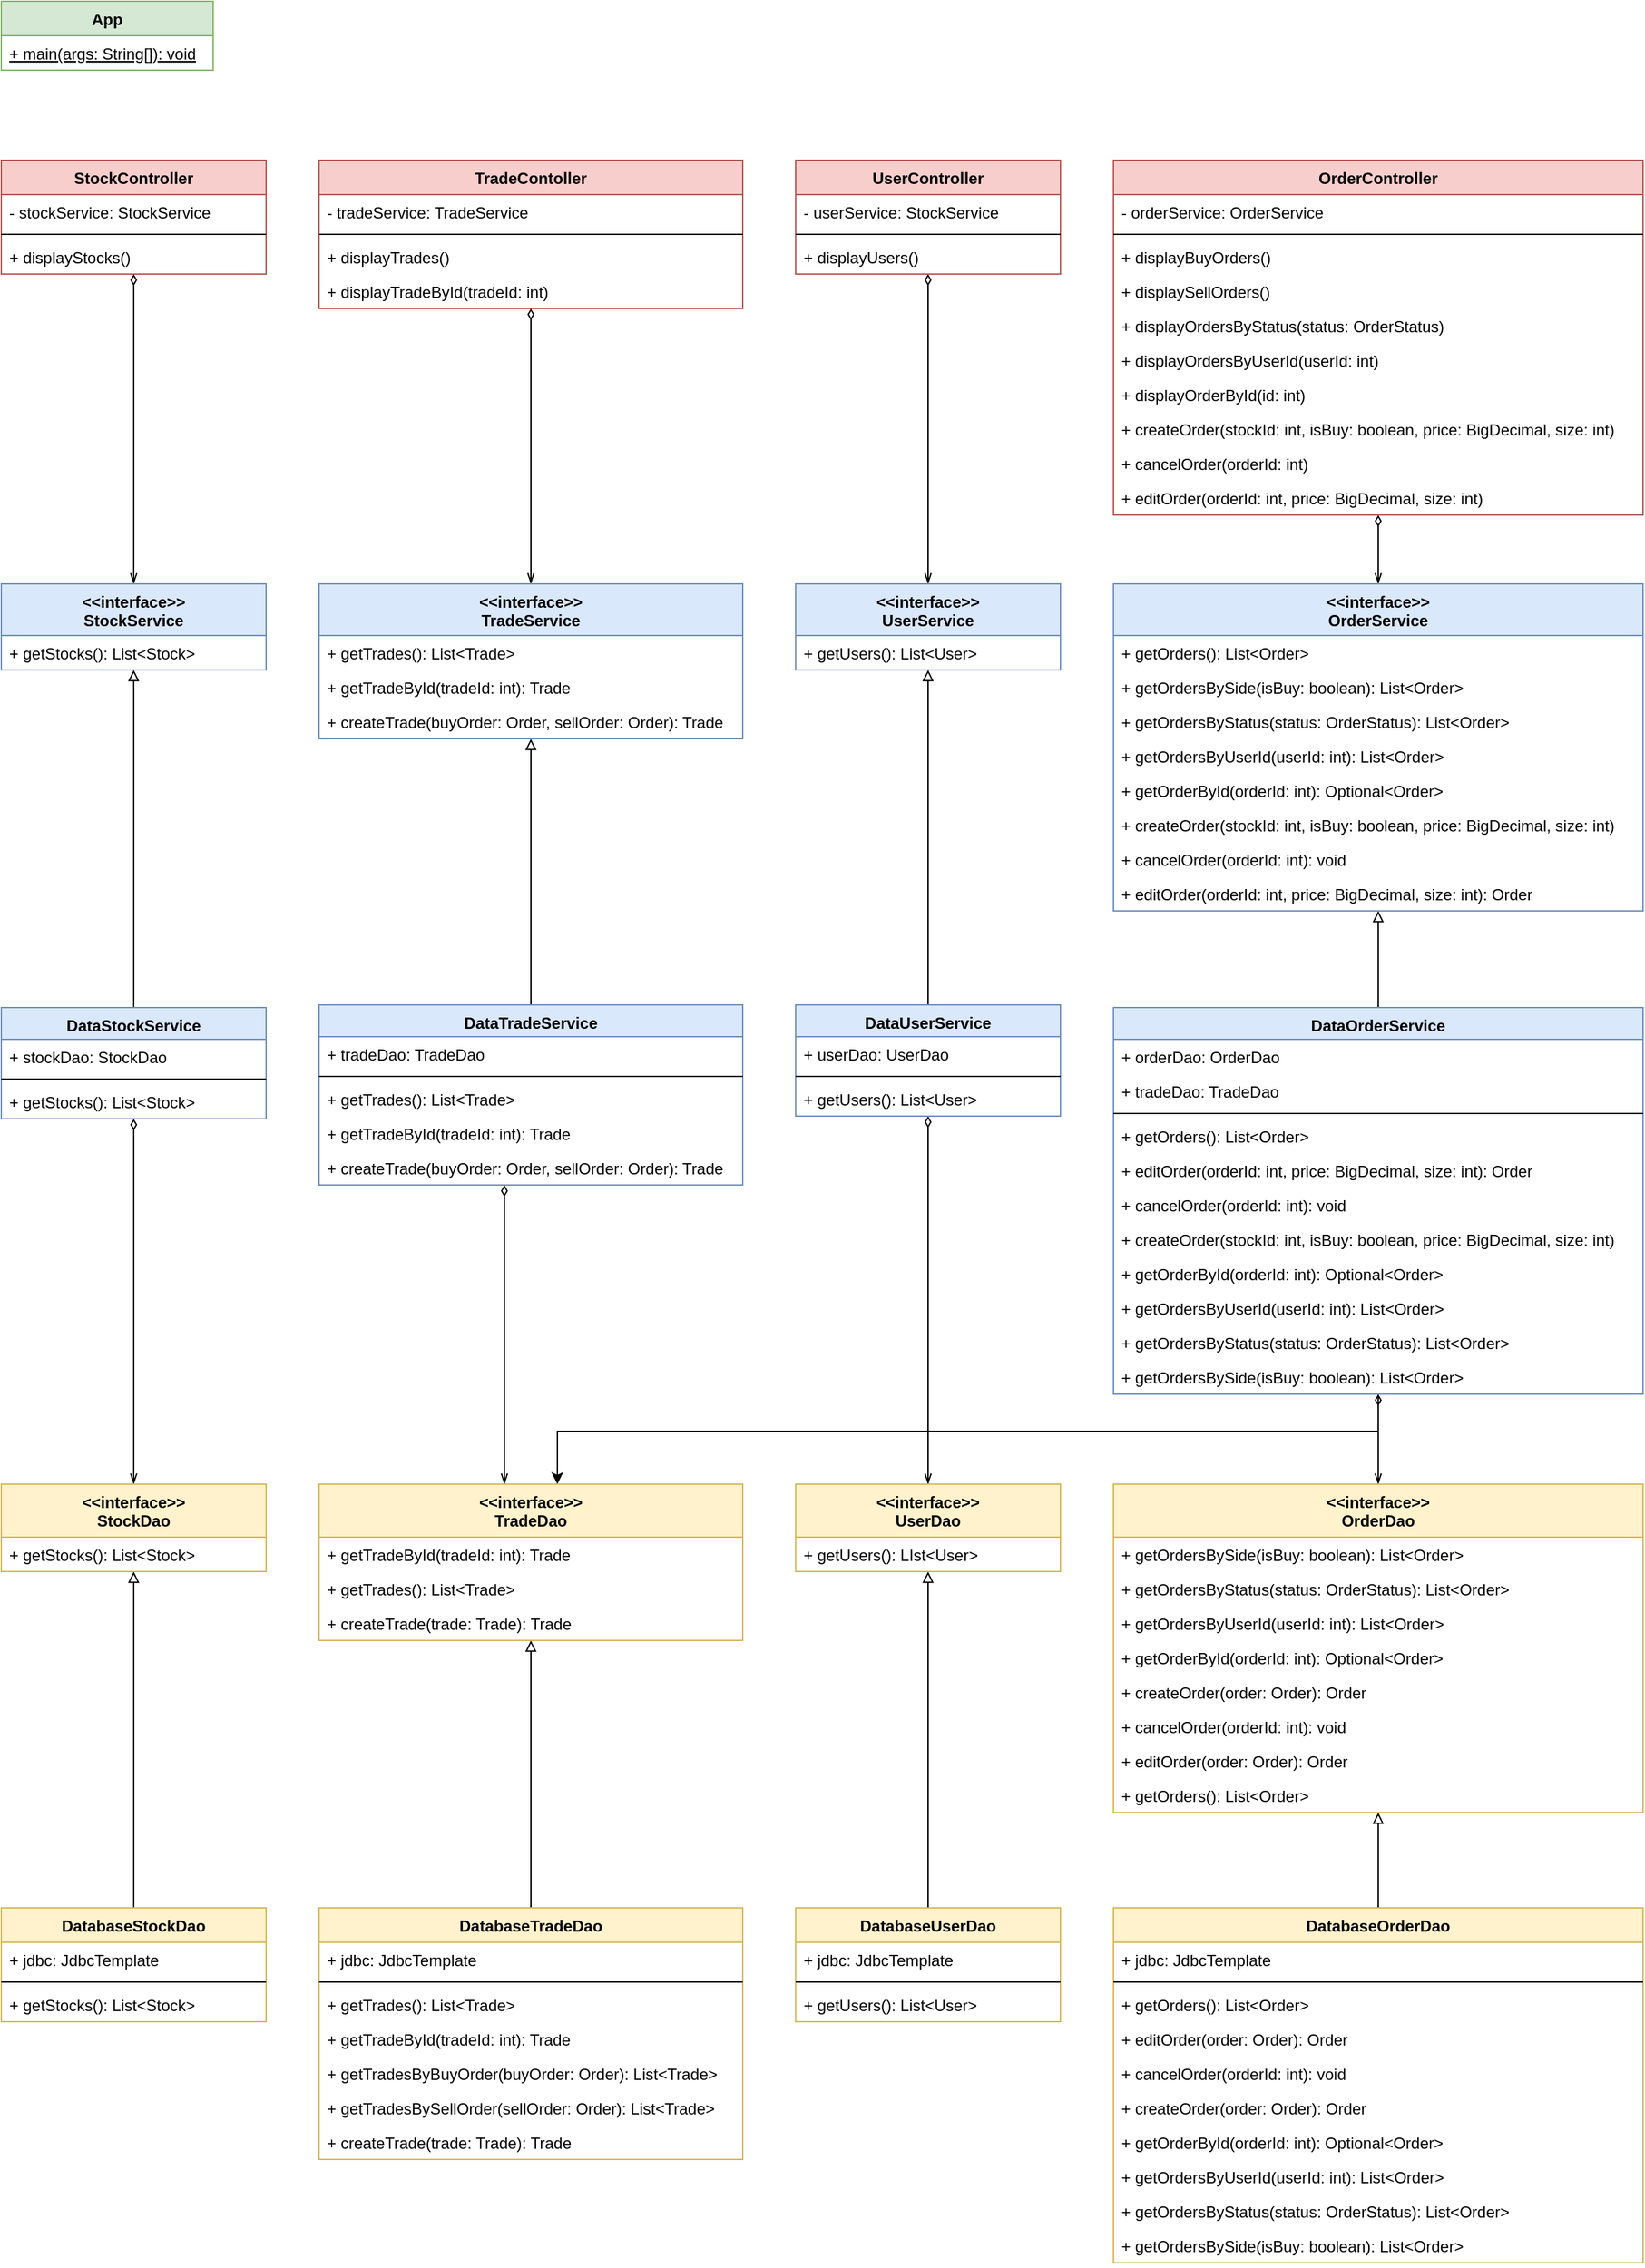 <mxfile version="13.0.3" type="device"><diagram id="C5RBs43oDa-KdzZeNtuy" name="Page-1"><mxGraphModel dx="763" dy="535" grid="1" gridSize="10" guides="1" tooltips="1" connect="1" arrows="1" fold="1" page="1" pageScale="1" pageWidth="827" pageHeight="1169" math="0" shadow="0"><root><mxCell id="WIyWlLk6GJQsqaUBKTNV-0"/><mxCell id="WIyWlLk6GJQsqaUBKTNV-1" parent="WIyWlLk6GJQsqaUBKTNV-0"/><mxCell id="eX-8cTHTP0qnk6bJ1RTI-0" value="App" style="swimlane;fontStyle=1;align=center;verticalAlign=top;childLayout=stackLayout;horizontal=1;startSize=26;horizontalStack=0;resizeParent=1;resizeParentMax=0;resizeLast=0;collapsible=1;marginBottom=0;fillColor=#d5e8d4;strokeColor=#82b366;" parent="WIyWlLk6GJQsqaUBKTNV-1" vertex="1"><mxGeometry x="40" y="40" width="160" height="52" as="geometry"/></mxCell><mxCell id="eX-8cTHTP0qnk6bJ1RTI-3" value="+ main(args: String[]): void" style="text;strokeColor=none;fillColor=none;align=left;verticalAlign=top;spacingLeft=4;spacingRight=4;overflow=hidden;rotatable=0;points=[[0,0.5],[1,0.5]];portConstraint=eastwest;fontStyle=4" parent="eX-8cTHTP0qnk6bJ1RTI-0" vertex="1"><mxGeometry y="26" width="160" height="26" as="geometry"/></mxCell><mxCell id="eX-8cTHTP0qnk6bJ1RTI-28" style="edgeStyle=orthogonalEdgeStyle;rounded=0;orthogonalLoop=1;jettySize=auto;html=1;startArrow=diamondThin;startFill=0;endArrow=openThin;endFill=0;" parent="WIyWlLk6GJQsqaUBKTNV-1" source="eX-8cTHTP0qnk6bJ1RTI-4" target="eX-8cTHTP0qnk6bJ1RTI-8" edge="1"><mxGeometry relative="1" as="geometry"/></mxCell><mxCell id="eX-8cTHTP0qnk6bJ1RTI-4" value="StockController" style="swimlane;fontStyle=1;align=center;verticalAlign=top;childLayout=stackLayout;horizontal=1;startSize=26;horizontalStack=0;resizeParent=1;resizeParentMax=0;resizeLast=0;collapsible=1;marginBottom=0;fillColor=#f8cecc;strokeColor=#b85450;" parent="WIyWlLk6GJQsqaUBKTNV-1" vertex="1"><mxGeometry x="40" y="160" width="200" height="86" as="geometry"/></mxCell><mxCell id="eX-8cTHTP0qnk6bJ1RTI-5" value="- stockService: StockService" style="text;strokeColor=none;fillColor=none;align=left;verticalAlign=top;spacingLeft=4;spacingRight=4;overflow=hidden;rotatable=0;points=[[0,0.5],[1,0.5]];portConstraint=eastwest;" parent="eX-8cTHTP0qnk6bJ1RTI-4" vertex="1"><mxGeometry y="26" width="200" height="26" as="geometry"/></mxCell><mxCell id="eX-8cTHTP0qnk6bJ1RTI-6" value="" style="line;strokeWidth=1;fillColor=none;align=left;verticalAlign=middle;spacingTop=-1;spacingLeft=3;spacingRight=3;rotatable=0;labelPosition=right;points=[];portConstraint=eastwest;" parent="eX-8cTHTP0qnk6bJ1RTI-4" vertex="1"><mxGeometry y="52" width="200" height="8" as="geometry"/></mxCell><mxCell id="eX-8cTHTP0qnk6bJ1RTI-7" value="+ displayStocks()" style="text;strokeColor=none;fillColor=none;align=left;verticalAlign=top;spacingLeft=4;spacingRight=4;overflow=hidden;rotatable=0;points=[[0,0.5],[1,0.5]];portConstraint=eastwest;" parent="eX-8cTHTP0qnk6bJ1RTI-4" vertex="1"><mxGeometry y="60" width="200" height="26" as="geometry"/></mxCell><mxCell id="eX-8cTHTP0qnk6bJ1RTI-26" style="edgeStyle=orthogonalEdgeStyle;rounded=0;orthogonalLoop=1;jettySize=auto;html=1;endArrow=openThin;endFill=0;startArrow=diamondThin;startFill=0;" parent="WIyWlLk6GJQsqaUBKTNV-1" source="eX-8cTHTP0qnk6bJ1RTI-16" target="eX-8cTHTP0qnk6bJ1RTI-12" edge="1"><mxGeometry relative="1" as="geometry"/></mxCell><mxCell id="eX-8cTHTP0qnk6bJ1RTI-27" style="edgeStyle=orthogonalEdgeStyle;rounded=0;orthogonalLoop=1;jettySize=auto;html=1;startArrow=none;startFill=0;endArrow=block;endFill=0;" parent="WIyWlLk6GJQsqaUBKTNV-1" source="eX-8cTHTP0qnk6bJ1RTI-16" target="eX-8cTHTP0qnk6bJ1RTI-8" edge="1"><mxGeometry relative="1" as="geometry"/></mxCell><mxCell id="eX-8cTHTP0qnk6bJ1RTI-24" style="edgeStyle=orthogonalEdgeStyle;rounded=0;orthogonalLoop=1;jettySize=auto;html=1;endArrow=block;endFill=0;" parent="WIyWlLk6GJQsqaUBKTNV-1" source="eX-8cTHTP0qnk6bJ1RTI-20" target="eX-8cTHTP0qnk6bJ1RTI-12" edge="1"><mxGeometry relative="1" as="geometry"/></mxCell><mxCell id="eX-8cTHTP0qnk6bJ1RTI-29" style="edgeStyle=orthogonalEdgeStyle;rounded=0;orthogonalLoop=1;jettySize=auto;html=1;startArrow=diamondThin;startFill=0;endArrow=openThin;endFill=0;" parent="WIyWlLk6GJQsqaUBKTNV-1" source="eX-8cTHTP0qnk6bJ1RTI-30" target="eX-8cTHTP0qnk6bJ1RTI-34" edge="1"><mxGeometry relative="1" as="geometry"/></mxCell><mxCell id="eX-8cTHTP0qnk6bJ1RTI-36" style="edgeStyle=orthogonalEdgeStyle;rounded=0;orthogonalLoop=1;jettySize=auto;html=1;endArrow=openThin;endFill=0;startArrow=diamondThin;startFill=0;" parent="WIyWlLk6GJQsqaUBKTNV-1" source="eX-8cTHTP0qnk6bJ1RTI-38" target="eX-8cTHTP0qnk6bJ1RTI-42" edge="1"><mxGeometry relative="1" as="geometry"><Array as="points"><mxPoint x="420" y="1080"/><mxPoint x="420" y="1080"/></Array></mxGeometry></mxCell><mxCell id="eX-8cTHTP0qnk6bJ1RTI-37" style="edgeStyle=orthogonalEdgeStyle;rounded=0;orthogonalLoop=1;jettySize=auto;html=1;startArrow=none;startFill=0;endArrow=block;endFill=0;" parent="WIyWlLk6GJQsqaUBKTNV-1" source="eX-8cTHTP0qnk6bJ1RTI-38" target="eX-8cTHTP0qnk6bJ1RTI-34" edge="1"><mxGeometry relative="1" as="geometry"/></mxCell><mxCell id="eX-8cTHTP0qnk6bJ1RTI-44" style="edgeStyle=orthogonalEdgeStyle;rounded=0;orthogonalLoop=1;jettySize=auto;html=1;endArrow=block;endFill=0;" parent="WIyWlLk6GJQsqaUBKTNV-1" source="eX-8cTHTP0qnk6bJ1RTI-45" target="eX-8cTHTP0qnk6bJ1RTI-42" edge="1"><mxGeometry relative="1" as="geometry"/></mxCell><mxCell id="eX-8cTHTP0qnk6bJ1RTI-30" value="TradeContoller" style="swimlane;fontStyle=1;align=center;verticalAlign=top;childLayout=stackLayout;horizontal=1;startSize=26;horizontalStack=0;resizeParent=1;resizeParentMax=0;resizeLast=0;collapsible=1;marginBottom=0;fillColor=#f8cecc;strokeColor=#b85450;" parent="WIyWlLk6GJQsqaUBKTNV-1" vertex="1"><mxGeometry x="280" y="160" width="320" height="112" as="geometry"/></mxCell><mxCell id="eX-8cTHTP0qnk6bJ1RTI-31" value="- tradeService: TradeService" style="text;strokeColor=none;fillColor=none;align=left;verticalAlign=top;spacingLeft=4;spacingRight=4;overflow=hidden;rotatable=0;points=[[0,0.5],[1,0.5]];portConstraint=eastwest;" parent="eX-8cTHTP0qnk6bJ1RTI-30" vertex="1"><mxGeometry y="26" width="320" height="26" as="geometry"/></mxCell><mxCell id="eX-8cTHTP0qnk6bJ1RTI-32" value="" style="line;strokeWidth=1;fillColor=none;align=left;verticalAlign=middle;spacingTop=-1;spacingLeft=3;spacingRight=3;rotatable=0;labelPosition=right;points=[];portConstraint=eastwest;" parent="eX-8cTHTP0qnk6bJ1RTI-30" vertex="1"><mxGeometry y="52" width="320" height="8" as="geometry"/></mxCell><mxCell id="eX-8cTHTP0qnk6bJ1RTI-33" value="+ displayTrades()" style="text;strokeColor=none;fillColor=none;align=left;verticalAlign=top;spacingLeft=4;spacingRight=4;overflow=hidden;rotatable=0;points=[[0,0.5],[1,0.5]];portConstraint=eastwest;" parent="eX-8cTHTP0qnk6bJ1RTI-30" vertex="1"><mxGeometry y="60" width="320" height="26" as="geometry"/></mxCell><mxCell id="eX-8cTHTP0qnk6bJ1RTI-49" value="+ displayTradeById(tradeId: int)" style="text;strokeColor=none;fillColor=none;align=left;verticalAlign=top;spacingLeft=4;spacingRight=4;overflow=hidden;rotatable=0;points=[[0,0.5],[1,0.5]];portConstraint=eastwest;" parent="eX-8cTHTP0qnk6bJ1RTI-30" vertex="1"><mxGeometry y="86" width="320" height="26" as="geometry"/></mxCell><mxCell id="eX-8cTHTP0qnk6bJ1RTI-61" style="edgeStyle=orthogonalEdgeStyle;rounded=0;orthogonalLoop=1;jettySize=auto;html=1;startArrow=diamondThin;startFill=0;endArrow=openThin;endFill=0;" parent="WIyWlLk6GJQsqaUBKTNV-1" source="eX-8cTHTP0qnk6bJ1RTI-62" target="eX-8cTHTP0qnk6bJ1RTI-66" edge="1"><mxGeometry relative="1" as="geometry"/></mxCell><mxCell id="eX-8cTHTP0qnk6bJ1RTI-68" style="edgeStyle=orthogonalEdgeStyle;rounded=0;orthogonalLoop=1;jettySize=auto;html=1;endArrow=openThin;endFill=0;startArrow=diamondThin;startFill=0;" parent="WIyWlLk6GJQsqaUBKTNV-1" source="eX-8cTHTP0qnk6bJ1RTI-70" target="eX-8cTHTP0qnk6bJ1RTI-74" edge="1"><mxGeometry relative="1" as="geometry"/></mxCell><mxCell id="eX-8cTHTP0qnk6bJ1RTI-69" style="edgeStyle=orthogonalEdgeStyle;rounded=0;orthogonalLoop=1;jettySize=auto;html=1;startArrow=none;startFill=0;endArrow=block;endFill=0;" parent="WIyWlLk6GJQsqaUBKTNV-1" source="eX-8cTHTP0qnk6bJ1RTI-70" target="eX-8cTHTP0qnk6bJ1RTI-66" edge="1"><mxGeometry relative="1" as="geometry"/></mxCell><mxCell id="eX-8cTHTP0qnk6bJ1RTI-76" style="edgeStyle=orthogonalEdgeStyle;rounded=0;orthogonalLoop=1;jettySize=auto;html=1;endArrow=block;endFill=0;" parent="WIyWlLk6GJQsqaUBKTNV-1" source="eX-8cTHTP0qnk6bJ1RTI-77" target="eX-8cTHTP0qnk6bJ1RTI-74" edge="1"><mxGeometry relative="1" as="geometry"/></mxCell><mxCell id="eX-8cTHTP0qnk6bJ1RTI-62" value="UserController" style="swimlane;fontStyle=1;align=center;verticalAlign=top;childLayout=stackLayout;horizontal=1;startSize=26;horizontalStack=0;resizeParent=1;resizeParentMax=0;resizeLast=0;collapsible=1;marginBottom=0;fillColor=#f8cecc;strokeColor=#b85450;" parent="WIyWlLk6GJQsqaUBKTNV-1" vertex="1"><mxGeometry x="640" y="160" width="200" height="86" as="geometry"/></mxCell><mxCell id="eX-8cTHTP0qnk6bJ1RTI-63" value="- userService: StockService" style="text;strokeColor=none;fillColor=none;align=left;verticalAlign=top;spacingLeft=4;spacingRight=4;overflow=hidden;rotatable=0;points=[[0,0.5],[1,0.5]];portConstraint=eastwest;" parent="eX-8cTHTP0qnk6bJ1RTI-62" vertex="1"><mxGeometry y="26" width="200" height="26" as="geometry"/></mxCell><mxCell id="eX-8cTHTP0qnk6bJ1RTI-64" value="" style="line;strokeWidth=1;fillColor=none;align=left;verticalAlign=middle;spacingTop=-1;spacingLeft=3;spacingRight=3;rotatable=0;labelPosition=right;points=[];portConstraint=eastwest;" parent="eX-8cTHTP0qnk6bJ1RTI-62" vertex="1"><mxGeometry y="52" width="200" height="8" as="geometry"/></mxCell><mxCell id="eX-8cTHTP0qnk6bJ1RTI-65" value="+ displayUsers()" style="text;strokeColor=none;fillColor=none;align=left;verticalAlign=top;spacingLeft=4;spacingRight=4;overflow=hidden;rotatable=0;points=[[0,0.5],[1,0.5]];portConstraint=eastwest;" parent="eX-8cTHTP0qnk6bJ1RTI-62" vertex="1"><mxGeometry y="60" width="200" height="26" as="geometry"/></mxCell><mxCell id="eX-8cTHTP0qnk6bJ1RTI-81" style="edgeStyle=orthogonalEdgeStyle;rounded=0;orthogonalLoop=1;jettySize=auto;html=1;startArrow=diamondThin;startFill=0;endArrow=openThin;endFill=0;" parent="WIyWlLk6GJQsqaUBKTNV-1" source="eX-8cTHTP0qnk6bJ1RTI-82" target="eX-8cTHTP0qnk6bJ1RTI-86" edge="1"><mxGeometry relative="1" as="geometry"/></mxCell><mxCell id="eX-8cTHTP0qnk6bJ1RTI-88" style="edgeStyle=orthogonalEdgeStyle;rounded=0;orthogonalLoop=1;jettySize=auto;html=1;endArrow=openThin;endFill=0;startArrow=diamondThin;startFill=0;" parent="WIyWlLk6GJQsqaUBKTNV-1" source="eX-8cTHTP0qnk6bJ1RTI-90" target="eX-8cTHTP0qnk6bJ1RTI-94" edge="1"><mxGeometry relative="1" as="geometry"/></mxCell><mxCell id="eX-8cTHTP0qnk6bJ1RTI-89" style="edgeStyle=orthogonalEdgeStyle;rounded=0;orthogonalLoop=1;jettySize=auto;html=1;startArrow=none;startFill=0;endArrow=block;endFill=0;" parent="WIyWlLk6GJQsqaUBKTNV-1" source="eX-8cTHTP0qnk6bJ1RTI-90" target="eX-8cTHTP0qnk6bJ1RTI-86" edge="1"><mxGeometry relative="1" as="geometry"/></mxCell><mxCell id="eX-8cTHTP0qnk6bJ1RTI-96" style="edgeStyle=orthogonalEdgeStyle;rounded=0;orthogonalLoop=1;jettySize=auto;html=1;endArrow=block;endFill=0;" parent="WIyWlLk6GJQsqaUBKTNV-1" source="eX-8cTHTP0qnk6bJ1RTI-97" target="eX-8cTHTP0qnk6bJ1RTI-94" edge="1"><mxGeometry relative="1" as="geometry"/></mxCell><mxCell id="eX-8cTHTP0qnk6bJ1RTI-82" value="OrderController" style="swimlane;fontStyle=1;align=center;verticalAlign=top;childLayout=stackLayout;horizontal=1;startSize=26;horizontalStack=0;resizeParent=1;resizeParentMax=0;resizeLast=0;collapsible=1;marginBottom=0;fillColor=#f8cecc;strokeColor=#b85450;" parent="WIyWlLk6GJQsqaUBKTNV-1" vertex="1"><mxGeometry x="880" y="160" width="400" height="268" as="geometry"/></mxCell><mxCell id="eX-8cTHTP0qnk6bJ1RTI-83" value="- orderService: OrderService" style="text;strokeColor=none;fillColor=none;align=left;verticalAlign=top;spacingLeft=4;spacingRight=4;overflow=hidden;rotatable=0;points=[[0,0.5],[1,0.5]];portConstraint=eastwest;" parent="eX-8cTHTP0qnk6bJ1RTI-82" vertex="1"><mxGeometry y="26" width="400" height="26" as="geometry"/></mxCell><mxCell id="eX-8cTHTP0qnk6bJ1RTI-84" value="" style="line;strokeWidth=1;fillColor=none;align=left;verticalAlign=middle;spacingTop=-1;spacingLeft=3;spacingRight=3;rotatable=0;labelPosition=right;points=[];portConstraint=eastwest;" parent="eX-8cTHTP0qnk6bJ1RTI-82" vertex="1"><mxGeometry y="52" width="400" height="8" as="geometry"/></mxCell><mxCell id="eX-8cTHTP0qnk6bJ1RTI-85" value="+ displayBuyOrders()" style="text;strokeColor=none;fillColor=none;align=left;verticalAlign=top;spacingLeft=4;spacingRight=4;overflow=hidden;rotatable=0;points=[[0,0.5],[1,0.5]];portConstraint=eastwest;" parent="eX-8cTHTP0qnk6bJ1RTI-82" vertex="1"><mxGeometry y="60" width="400" height="26" as="geometry"/></mxCell><mxCell id="eX-8cTHTP0qnk6bJ1RTI-101" value="+ displaySellOrders()" style="text;strokeColor=none;fillColor=none;align=left;verticalAlign=top;spacingLeft=4;spacingRight=4;overflow=hidden;rotatable=0;points=[[0,0.5],[1,0.5]];portConstraint=eastwest;" parent="eX-8cTHTP0qnk6bJ1RTI-82" vertex="1"><mxGeometry y="86" width="400" height="26" as="geometry"/></mxCell><mxCell id="eX-8cTHTP0qnk6bJ1RTI-102" value="+ displayOrdersByStatus(status: OrderStatus)" style="text;strokeColor=none;fillColor=none;align=left;verticalAlign=top;spacingLeft=4;spacingRight=4;overflow=hidden;rotatable=0;points=[[0,0.5],[1,0.5]];portConstraint=eastwest;" parent="eX-8cTHTP0qnk6bJ1RTI-82" vertex="1"><mxGeometry y="112" width="400" height="26" as="geometry"/></mxCell><mxCell id="eX-8cTHTP0qnk6bJ1RTI-123" value="+ displayOrdersByUserId(userId: int)" style="text;strokeColor=none;fillColor=none;align=left;verticalAlign=top;spacingLeft=4;spacingRight=4;overflow=hidden;rotatable=0;points=[[0,0.5],[1,0.5]];portConstraint=eastwest;" parent="eX-8cTHTP0qnk6bJ1RTI-82" vertex="1"><mxGeometry y="138" width="400" height="26" as="geometry"/></mxCell><mxCell id="eX-8cTHTP0qnk6bJ1RTI-110" value="+ displayOrderById(id: int)" style="text;strokeColor=none;fillColor=none;align=left;verticalAlign=top;spacingLeft=4;spacingRight=4;overflow=hidden;rotatable=0;points=[[0,0.5],[1,0.5]];portConstraint=eastwest;" parent="eX-8cTHTP0qnk6bJ1RTI-82" vertex="1"><mxGeometry y="164" width="400" height="26" as="geometry"/></mxCell><mxCell id="eX-8cTHTP0qnk6bJ1RTI-111" value="+ createOrder(stockId: int, isBuy: boolean, price: BigDecimal, size: int)" style="text;strokeColor=none;fillColor=none;align=left;verticalAlign=top;spacingLeft=4;spacingRight=4;overflow=hidden;rotatable=0;points=[[0,0.5],[1,0.5]];portConstraint=eastwest;" parent="eX-8cTHTP0qnk6bJ1RTI-82" vertex="1"><mxGeometry y="190" width="400" height="26" as="geometry"/></mxCell><mxCell id="eX-8cTHTP0qnk6bJ1RTI-112" value="+ cancelOrder(orderId: int)" style="text;strokeColor=none;fillColor=none;align=left;verticalAlign=top;spacingLeft=4;spacingRight=4;overflow=hidden;rotatable=0;points=[[0,0.5],[1,0.5]];portConstraint=eastwest;" parent="eX-8cTHTP0qnk6bJ1RTI-82" vertex="1"><mxGeometry y="216" width="400" height="26" as="geometry"/></mxCell><mxCell id="eX-8cTHTP0qnk6bJ1RTI-118" value="+ editOrder(orderId: int, price: BigDecimal, size: int)" style="text;strokeColor=none;fillColor=none;align=left;verticalAlign=top;spacingLeft=4;spacingRight=4;overflow=hidden;rotatable=0;points=[[0,0.5],[1,0.5]];portConstraint=eastwest;" parent="eX-8cTHTP0qnk6bJ1RTI-82" vertex="1"><mxGeometry y="242" width="400" height="26" as="geometry"/></mxCell><mxCell id="eX-8cTHTP0qnk6bJ1RTI-86" value="&lt;&lt;interface&gt;&gt;&#10;OrderService" style="swimlane;fontStyle=1;align=center;verticalAlign=top;childLayout=stackLayout;horizontal=1;startSize=39;horizontalStack=0;resizeParent=1;resizeParentMax=0;resizeLast=0;collapsible=1;marginBottom=0;fillColor=#dae8fc;strokeColor=#6c8ebf;" parent="WIyWlLk6GJQsqaUBKTNV-1" vertex="1"><mxGeometry x="880" y="480" width="400" height="247" as="geometry"/></mxCell><mxCell id="eX-8cTHTP0qnk6bJ1RTI-87" value="+ getOrders(): List&lt;Order&gt;" style="text;strokeColor=none;fillColor=none;align=left;verticalAlign=top;spacingLeft=4;spacingRight=4;overflow=hidden;rotatable=0;points=[[0,0.5],[1,0.5]];portConstraint=eastwest;" parent="eX-8cTHTP0qnk6bJ1RTI-86" vertex="1"><mxGeometry y="39" width="400" height="26" as="geometry"/></mxCell><mxCell id="eX-8cTHTP0qnk6bJ1RTI-114" value="+ getOrdersBySide(isBuy: boolean): List&lt;Order&gt;" style="text;strokeColor=none;fillColor=none;align=left;verticalAlign=top;spacingLeft=4;spacingRight=4;overflow=hidden;rotatable=0;points=[[0,0.5],[1,0.5]];portConstraint=eastwest;" parent="eX-8cTHTP0qnk6bJ1RTI-86" vertex="1"><mxGeometry y="65" width="400" height="26" as="geometry"/></mxCell><mxCell id="eX-8cTHTP0qnk6bJ1RTI-117" value="+ getOrdersByStatus(status: OrderStatus): List&lt;Order&gt;" style="text;strokeColor=none;fillColor=none;align=left;verticalAlign=top;spacingLeft=4;spacingRight=4;overflow=hidden;rotatable=0;points=[[0,0.5],[1,0.5]];portConstraint=eastwest;" parent="eX-8cTHTP0qnk6bJ1RTI-86" vertex="1"><mxGeometry y="91" width="400" height="26" as="geometry"/></mxCell><mxCell id="eX-8cTHTP0qnk6bJ1RTI-124" value="+ getOrdersByUserId(userId: int): List&lt;Order&gt;" style="text;strokeColor=none;fillColor=none;align=left;verticalAlign=top;spacingLeft=4;spacingRight=4;overflow=hidden;rotatable=0;points=[[0,0.5],[1,0.5]];portConstraint=eastwest;" parent="eX-8cTHTP0qnk6bJ1RTI-86" vertex="1"><mxGeometry y="117" width="400" height="26" as="geometry"/></mxCell><mxCell id="eX-8cTHTP0qnk6bJ1RTI-115" value="+ getOrderById(orderId: int): Optional&lt;Order&gt;" style="text;strokeColor=none;fillColor=none;align=left;verticalAlign=top;spacingLeft=4;spacingRight=4;overflow=hidden;rotatable=0;points=[[0,0.5],[1,0.5]];portConstraint=eastwest;" parent="eX-8cTHTP0qnk6bJ1RTI-86" vertex="1"><mxGeometry y="143" width="400" height="26" as="geometry"/></mxCell><mxCell id="eX-8cTHTP0qnk6bJ1RTI-119" value="+ createOrder(stockId: int, isBuy: boolean, price: BigDecimal, size: int)" style="text;strokeColor=none;fillColor=none;align=left;verticalAlign=top;spacingLeft=4;spacingRight=4;overflow=hidden;rotatable=0;points=[[0,0.5],[1,0.5]];portConstraint=eastwest;" parent="eX-8cTHTP0qnk6bJ1RTI-86" vertex="1"><mxGeometry y="169" width="400" height="26" as="geometry"/></mxCell><mxCell id="eX-8cTHTP0qnk6bJ1RTI-120" value="+ cancelOrder(orderId: int): void" style="text;strokeColor=none;fillColor=none;align=left;verticalAlign=top;spacingLeft=4;spacingRight=4;overflow=hidden;rotatable=0;points=[[0,0.5],[1,0.5]];portConstraint=eastwest;" parent="eX-8cTHTP0qnk6bJ1RTI-86" vertex="1"><mxGeometry y="195" width="400" height="26" as="geometry"/></mxCell><mxCell id="eX-8cTHTP0qnk6bJ1RTI-121" value="+ editOrder(orderId: int, price: BigDecimal, size: int): Order" style="text;strokeColor=none;fillColor=none;align=left;verticalAlign=top;spacingLeft=4;spacingRight=4;overflow=hidden;rotatable=0;points=[[0,0.5],[1,0.5]];portConstraint=eastwest;" parent="eX-8cTHTP0qnk6bJ1RTI-86" vertex="1"><mxGeometry y="221" width="400" height="26" as="geometry"/></mxCell><mxCell id="vwIBvJhjoP3LVuiTYAp0-17" style="edgeStyle=orthogonalEdgeStyle;rounded=0;orthogonalLoop=1;jettySize=auto;html=1;" edge="1" parent="WIyWlLk6GJQsqaUBKTNV-1" source="eX-8cTHTP0qnk6bJ1RTI-90" target="eX-8cTHTP0qnk6bJ1RTI-42"><mxGeometry relative="1" as="geometry"><Array as="points"><mxPoint x="1080" y="1120"/><mxPoint x="460" y="1120"/></Array></mxGeometry></mxCell><mxCell id="eX-8cTHTP0qnk6bJ1RTI-90" value="DataOrderService" style="swimlane;fontStyle=1;align=center;verticalAlign=top;childLayout=stackLayout;horizontal=1;startSize=24;horizontalStack=0;resizeParent=1;resizeParentMax=0;resizeLast=0;collapsible=1;marginBottom=0;fillColor=#dae8fc;strokeColor=#6c8ebf;" parent="WIyWlLk6GJQsqaUBKTNV-1" vertex="1"><mxGeometry x="880" y="800" width="400" height="292" as="geometry"/></mxCell><mxCell id="eX-8cTHTP0qnk6bJ1RTI-91" value="+ orderDao: OrderDao" style="text;strokeColor=none;fillColor=none;align=left;verticalAlign=top;spacingLeft=4;spacingRight=4;overflow=hidden;rotatable=0;points=[[0,0.5],[1,0.5]];portConstraint=eastwest;" parent="eX-8cTHTP0qnk6bJ1RTI-90" vertex="1"><mxGeometry y="24" width="400" height="26" as="geometry"/></mxCell><mxCell id="eX-8cTHTP0qnk6bJ1RTI-125" value="+ tradeDao: TradeDao" style="text;strokeColor=none;fillColor=none;align=left;verticalAlign=top;spacingLeft=4;spacingRight=4;overflow=hidden;rotatable=0;points=[[0,0.5],[1,0.5]];portConstraint=eastwest;" parent="eX-8cTHTP0qnk6bJ1RTI-90" vertex="1"><mxGeometry y="50" width="400" height="26" as="geometry"/></mxCell><mxCell id="eX-8cTHTP0qnk6bJ1RTI-92" value="" style="line;strokeWidth=1;fillColor=none;align=left;verticalAlign=middle;spacingTop=-1;spacingLeft=3;spacingRight=3;rotatable=0;labelPosition=right;points=[];portConstraint=eastwest;" parent="eX-8cTHTP0qnk6bJ1RTI-90" vertex="1"><mxGeometry y="76" width="400" height="8" as="geometry"/></mxCell><mxCell id="eX-8cTHTP0qnk6bJ1RTI-135" value="+ getOrders(): List&lt;Order&gt;" style="text;strokeColor=none;fillColor=none;align=left;verticalAlign=top;spacingLeft=4;spacingRight=4;overflow=hidden;rotatable=0;points=[[0,0.5],[1,0.5]];portConstraint=eastwest;" parent="eX-8cTHTP0qnk6bJ1RTI-90" vertex="1"><mxGeometry y="84" width="400" height="26" as="geometry"/></mxCell><mxCell id="eX-8cTHTP0qnk6bJ1RTI-142" value="+ editOrder(orderId: int, price: BigDecimal, size: int): Order" style="text;strokeColor=none;fillColor=none;align=left;verticalAlign=top;spacingLeft=4;spacingRight=4;overflow=hidden;rotatable=0;points=[[0,0.5],[1,0.5]];portConstraint=eastwest;" parent="eX-8cTHTP0qnk6bJ1RTI-90" vertex="1"><mxGeometry y="110" width="400" height="26" as="geometry"/></mxCell><mxCell id="eX-8cTHTP0qnk6bJ1RTI-141" value="+ cancelOrder(orderId: int): void" style="text;strokeColor=none;fillColor=none;align=left;verticalAlign=top;spacingLeft=4;spacingRight=4;overflow=hidden;rotatable=0;points=[[0,0.5],[1,0.5]];portConstraint=eastwest;" parent="eX-8cTHTP0qnk6bJ1RTI-90" vertex="1"><mxGeometry y="136" width="400" height="26" as="geometry"/></mxCell><mxCell id="eX-8cTHTP0qnk6bJ1RTI-140" value="+ createOrder(stockId: int, isBuy: boolean, price: BigDecimal, size: int)" style="text;strokeColor=none;fillColor=none;align=left;verticalAlign=top;spacingLeft=4;spacingRight=4;overflow=hidden;rotatable=0;points=[[0,0.5],[1,0.5]];portConstraint=eastwest;" parent="eX-8cTHTP0qnk6bJ1RTI-90" vertex="1"><mxGeometry y="162" width="400" height="26" as="geometry"/></mxCell><mxCell id="eX-8cTHTP0qnk6bJ1RTI-139" value="+ getOrderById(orderId: int): Optional&lt;Order&gt;" style="text;strokeColor=none;fillColor=none;align=left;verticalAlign=top;spacingLeft=4;spacingRight=4;overflow=hidden;rotatable=0;points=[[0,0.5],[1,0.5]];portConstraint=eastwest;" parent="eX-8cTHTP0qnk6bJ1RTI-90" vertex="1"><mxGeometry y="188" width="400" height="26" as="geometry"/></mxCell><mxCell id="eX-8cTHTP0qnk6bJ1RTI-138" value="+ getOrdersByUserId(userId: int): List&lt;Order&gt;" style="text;strokeColor=none;fillColor=none;align=left;verticalAlign=top;spacingLeft=4;spacingRight=4;overflow=hidden;rotatable=0;points=[[0,0.5],[1,0.5]];portConstraint=eastwest;" parent="eX-8cTHTP0qnk6bJ1RTI-90" vertex="1"><mxGeometry y="214" width="400" height="26" as="geometry"/></mxCell><mxCell id="eX-8cTHTP0qnk6bJ1RTI-137" value="+ getOrdersByStatus(status: OrderStatus): List&lt;Order&gt;" style="text;strokeColor=none;fillColor=none;align=left;verticalAlign=top;spacingLeft=4;spacingRight=4;overflow=hidden;rotatable=0;points=[[0,0.5],[1,0.5]];portConstraint=eastwest;" parent="eX-8cTHTP0qnk6bJ1RTI-90" vertex="1"><mxGeometry y="240" width="400" height="26" as="geometry"/></mxCell><mxCell id="eX-8cTHTP0qnk6bJ1RTI-136" value="+ getOrdersBySide(isBuy: boolean): List&lt;Order&gt;" style="text;strokeColor=none;fillColor=none;align=left;verticalAlign=top;spacingLeft=4;spacingRight=4;overflow=hidden;rotatable=0;points=[[0,0.5],[1,0.5]];portConstraint=eastwest;" parent="eX-8cTHTP0qnk6bJ1RTI-90" vertex="1"><mxGeometry y="266" width="400" height="26" as="geometry"/></mxCell><mxCell id="eX-8cTHTP0qnk6bJ1RTI-94" value="&lt;&lt;interface&gt;&gt;&#10;OrderDao" style="swimlane;fontStyle=1;align=center;verticalAlign=top;childLayout=stackLayout;horizontal=1;startSize=40;horizontalStack=0;resizeParent=1;resizeParentMax=0;resizeLast=0;collapsible=1;marginBottom=0;fillColor=#fff2cc;strokeColor=#d6b656;" parent="WIyWlLk6GJQsqaUBKTNV-1" vertex="1"><mxGeometry x="880" y="1160" width="400" height="248" as="geometry"/></mxCell><mxCell id="vwIBvJhjoP3LVuiTYAp0-7" value="+ getOrdersBySide(isBuy: boolean): List&lt;Order&gt;" style="text;strokeColor=none;fillColor=none;align=left;verticalAlign=top;spacingLeft=4;spacingRight=4;overflow=hidden;rotatable=0;points=[[0,0.5],[1,0.5]];portConstraint=eastwest;" vertex="1" parent="eX-8cTHTP0qnk6bJ1RTI-94"><mxGeometry y="40" width="400" height="26" as="geometry"/></mxCell><mxCell id="vwIBvJhjoP3LVuiTYAp0-6" value="+ getOrdersByStatus(status: OrderStatus): List&lt;Order&gt;" style="text;strokeColor=none;fillColor=none;align=left;verticalAlign=top;spacingLeft=4;spacingRight=4;overflow=hidden;rotatable=0;points=[[0,0.5],[1,0.5]];portConstraint=eastwest;" vertex="1" parent="eX-8cTHTP0qnk6bJ1RTI-94"><mxGeometry y="66" width="400" height="26" as="geometry"/></mxCell><mxCell id="vwIBvJhjoP3LVuiTYAp0-5" value="+ getOrdersByUserId(userId: int): List&lt;Order&gt;" style="text;strokeColor=none;fillColor=none;align=left;verticalAlign=top;spacingLeft=4;spacingRight=4;overflow=hidden;rotatable=0;points=[[0,0.5],[1,0.5]];portConstraint=eastwest;" vertex="1" parent="eX-8cTHTP0qnk6bJ1RTI-94"><mxGeometry y="92" width="400" height="26" as="geometry"/></mxCell><mxCell id="vwIBvJhjoP3LVuiTYAp0-4" value="+ getOrderById(orderId: int): Optional&lt;Order&gt;" style="text;strokeColor=none;fillColor=none;align=left;verticalAlign=top;spacingLeft=4;spacingRight=4;overflow=hidden;rotatable=0;points=[[0,0.5],[1,0.5]];portConstraint=eastwest;" vertex="1" parent="eX-8cTHTP0qnk6bJ1RTI-94"><mxGeometry y="118" width="400" height="26" as="geometry"/></mxCell><mxCell id="vwIBvJhjoP3LVuiTYAp0-3" value="+ createOrder(order: Order): Order" style="text;strokeColor=none;fillColor=none;align=left;verticalAlign=top;spacingLeft=4;spacingRight=4;overflow=hidden;rotatable=0;points=[[0,0.5],[1,0.5]];portConstraint=eastwest;" vertex="1" parent="eX-8cTHTP0qnk6bJ1RTI-94"><mxGeometry y="144" width="400" height="26" as="geometry"/></mxCell><mxCell id="vwIBvJhjoP3LVuiTYAp0-2" value="+ cancelOrder(orderId: int): void" style="text;strokeColor=none;fillColor=none;align=left;verticalAlign=top;spacingLeft=4;spacingRight=4;overflow=hidden;rotatable=0;points=[[0,0.5],[1,0.5]];portConstraint=eastwest;" vertex="1" parent="eX-8cTHTP0qnk6bJ1RTI-94"><mxGeometry y="170" width="400" height="26" as="geometry"/></mxCell><mxCell id="vwIBvJhjoP3LVuiTYAp0-1" value="+ editOrder(order: Order): Order" style="text;strokeColor=none;fillColor=none;align=left;verticalAlign=top;spacingLeft=4;spacingRight=4;overflow=hidden;rotatable=0;points=[[0,0.5],[1,0.5]];portConstraint=eastwest;" vertex="1" parent="eX-8cTHTP0qnk6bJ1RTI-94"><mxGeometry y="196" width="400" height="26" as="geometry"/></mxCell><mxCell id="vwIBvJhjoP3LVuiTYAp0-0" value="+ getOrders(): List&lt;Order&gt;" style="text;strokeColor=none;fillColor=none;align=left;verticalAlign=top;spacingLeft=4;spacingRight=4;overflow=hidden;rotatable=0;points=[[0,0.5],[1,0.5]];portConstraint=eastwest;" vertex="1" parent="eX-8cTHTP0qnk6bJ1RTI-94"><mxGeometry y="222" width="400" height="26" as="geometry"/></mxCell><mxCell id="eX-8cTHTP0qnk6bJ1RTI-34" value="&lt;&lt;interface&gt;&gt;&#10;TradeService" style="swimlane;fontStyle=1;align=center;verticalAlign=top;childLayout=stackLayout;horizontal=1;startSize=39;horizontalStack=0;resizeParent=1;resizeParentMax=0;resizeLast=0;collapsible=1;marginBottom=0;fillColor=#dae8fc;strokeColor=#6c8ebf;" parent="WIyWlLk6GJQsqaUBKTNV-1" vertex="1"><mxGeometry x="280" y="480" width="320" height="117" as="geometry"/></mxCell><mxCell id="eX-8cTHTP0qnk6bJ1RTI-35" value="+ getTrades(): List&lt;Trade&gt;" style="text;strokeColor=none;fillColor=none;align=left;verticalAlign=top;spacingLeft=4;spacingRight=4;overflow=hidden;rotatable=0;points=[[0,0.5],[1,0.5]];portConstraint=eastwest;" parent="eX-8cTHTP0qnk6bJ1RTI-34" vertex="1"><mxGeometry y="39" width="320" height="26" as="geometry"/></mxCell><mxCell id="eX-8cTHTP0qnk6bJ1RTI-50" value="+ getTradeById(tradeId: int): Trade" style="text;strokeColor=none;fillColor=none;align=left;verticalAlign=top;spacingLeft=4;spacingRight=4;overflow=hidden;rotatable=0;points=[[0,0.5],[1,0.5]];portConstraint=eastwest;" parent="eX-8cTHTP0qnk6bJ1RTI-34" vertex="1"><mxGeometry y="65" width="320" height="26" as="geometry"/></mxCell><mxCell id="eX-8cTHTP0qnk6bJ1RTI-56" value="+ createTrade(buyOrder: Order, sellOrder: Order): Trade" style="text;strokeColor=none;fillColor=none;align=left;verticalAlign=top;spacingLeft=4;spacingRight=4;overflow=hidden;rotatable=0;points=[[0,0.5],[1,0.5]];portConstraint=eastwest;" parent="eX-8cTHTP0qnk6bJ1RTI-34" vertex="1"><mxGeometry y="91" width="320" height="26" as="geometry"/></mxCell><mxCell id="eX-8cTHTP0qnk6bJ1RTI-8" value="&lt;&lt;interface&gt;&gt;&#10;StockService" style="swimlane;fontStyle=1;align=center;verticalAlign=top;childLayout=stackLayout;horizontal=1;startSize=39;horizontalStack=0;resizeParent=1;resizeParentMax=0;resizeLast=0;collapsible=1;marginBottom=0;fillColor=#dae8fc;strokeColor=#6c8ebf;" parent="WIyWlLk6GJQsqaUBKTNV-1" vertex="1"><mxGeometry x="40" y="480" width="200" height="65" as="geometry"/></mxCell><mxCell id="eX-8cTHTP0qnk6bJ1RTI-11" value="+ getStocks(): List&lt;Stock&gt;" style="text;strokeColor=none;fillColor=none;align=left;verticalAlign=top;spacingLeft=4;spacingRight=4;overflow=hidden;rotatable=0;points=[[0,0.5],[1,0.5]];portConstraint=eastwest;" parent="eX-8cTHTP0qnk6bJ1RTI-8" vertex="1"><mxGeometry y="39" width="200" height="26" as="geometry"/></mxCell><mxCell id="eX-8cTHTP0qnk6bJ1RTI-97" value="DatabaseOrderDao" style="swimlane;fontStyle=1;align=center;verticalAlign=top;childLayout=stackLayout;horizontal=1;startSize=26;horizontalStack=0;resizeParent=1;resizeParentMax=0;resizeLast=0;collapsible=1;marginBottom=0;fillColor=#fff2cc;strokeColor=#d6b656;" parent="WIyWlLk6GJQsqaUBKTNV-1" vertex="1"><mxGeometry x="880" y="1480" width="400" height="268" as="geometry"/></mxCell><mxCell id="eX-8cTHTP0qnk6bJ1RTI-98" value="+ jdbc: JdbcTemplate" style="text;strokeColor=none;fillColor=none;align=left;verticalAlign=top;spacingLeft=4;spacingRight=4;overflow=hidden;rotatable=0;points=[[0,0.5],[1,0.5]];portConstraint=eastwest;" parent="eX-8cTHTP0qnk6bJ1RTI-97" vertex="1"><mxGeometry y="26" width="400" height="26" as="geometry"/></mxCell><mxCell id="eX-8cTHTP0qnk6bJ1RTI-99" value="" style="line;strokeWidth=1;fillColor=none;align=left;verticalAlign=middle;spacingTop=-1;spacingLeft=3;spacingRight=3;rotatable=0;labelPosition=right;points=[];portConstraint=eastwest;" parent="eX-8cTHTP0qnk6bJ1RTI-97" vertex="1"><mxGeometry y="52" width="400" height="8" as="geometry"/></mxCell><mxCell id="vwIBvJhjoP3LVuiTYAp0-15" value="+ getOrders(): List&lt;Order&gt;" style="text;strokeColor=none;fillColor=none;align=left;verticalAlign=top;spacingLeft=4;spacingRight=4;overflow=hidden;rotatable=0;points=[[0,0.5],[1,0.5]];portConstraint=eastwest;" vertex="1" parent="eX-8cTHTP0qnk6bJ1RTI-97"><mxGeometry y="60" width="400" height="26" as="geometry"/></mxCell><mxCell id="vwIBvJhjoP3LVuiTYAp0-14" value="+ editOrder(order: Order): Order" style="text;strokeColor=none;fillColor=none;align=left;verticalAlign=top;spacingLeft=4;spacingRight=4;overflow=hidden;rotatable=0;points=[[0,0.5],[1,0.5]];portConstraint=eastwest;" vertex="1" parent="eX-8cTHTP0qnk6bJ1RTI-97"><mxGeometry y="86" width="400" height="26" as="geometry"/></mxCell><mxCell id="vwIBvJhjoP3LVuiTYAp0-13" value="+ cancelOrder(orderId: int): void" style="text;strokeColor=none;fillColor=none;align=left;verticalAlign=top;spacingLeft=4;spacingRight=4;overflow=hidden;rotatable=0;points=[[0,0.5],[1,0.5]];portConstraint=eastwest;" vertex="1" parent="eX-8cTHTP0qnk6bJ1RTI-97"><mxGeometry y="112" width="400" height="26" as="geometry"/></mxCell><mxCell id="vwIBvJhjoP3LVuiTYAp0-12" value="+ createOrder(order: Order): Order" style="text;strokeColor=none;fillColor=none;align=left;verticalAlign=top;spacingLeft=4;spacingRight=4;overflow=hidden;rotatable=0;points=[[0,0.5],[1,0.5]];portConstraint=eastwest;" vertex="1" parent="eX-8cTHTP0qnk6bJ1RTI-97"><mxGeometry y="138" width="400" height="26" as="geometry"/></mxCell><mxCell id="vwIBvJhjoP3LVuiTYAp0-11" value="+ getOrderById(orderId: int): Optional&lt;Order&gt;" style="text;strokeColor=none;fillColor=none;align=left;verticalAlign=top;spacingLeft=4;spacingRight=4;overflow=hidden;rotatable=0;points=[[0,0.5],[1,0.5]];portConstraint=eastwest;" vertex="1" parent="eX-8cTHTP0qnk6bJ1RTI-97"><mxGeometry y="164" width="400" height="26" as="geometry"/></mxCell><mxCell id="vwIBvJhjoP3LVuiTYAp0-10" value="+ getOrdersByUserId(userId: int): List&lt;Order&gt;" style="text;strokeColor=none;fillColor=none;align=left;verticalAlign=top;spacingLeft=4;spacingRight=4;overflow=hidden;rotatable=0;points=[[0,0.5],[1,0.5]];portConstraint=eastwest;" vertex="1" parent="eX-8cTHTP0qnk6bJ1RTI-97"><mxGeometry y="190" width="400" height="26" as="geometry"/></mxCell><mxCell id="vwIBvJhjoP3LVuiTYAp0-9" value="+ getOrdersByStatus(status: OrderStatus): List&lt;Order&gt;" style="text;strokeColor=none;fillColor=none;align=left;verticalAlign=top;spacingLeft=4;spacingRight=4;overflow=hidden;rotatable=0;points=[[0,0.5],[1,0.5]];portConstraint=eastwest;" vertex="1" parent="eX-8cTHTP0qnk6bJ1RTI-97"><mxGeometry y="216" width="400" height="26" as="geometry"/></mxCell><mxCell id="vwIBvJhjoP3LVuiTYAp0-8" value="+ getOrdersBySide(isBuy: boolean): List&lt;Order&gt;" style="text;strokeColor=none;fillColor=none;align=left;verticalAlign=top;spacingLeft=4;spacingRight=4;overflow=hidden;rotatable=0;points=[[0,0.5],[1,0.5]];portConstraint=eastwest;" vertex="1" parent="eX-8cTHTP0qnk6bJ1RTI-97"><mxGeometry y="242" width="400" height="26" as="geometry"/></mxCell><mxCell id="eX-8cTHTP0qnk6bJ1RTI-66" value="&lt;&lt;interface&gt;&gt;&#10;UserService" style="swimlane;fontStyle=1;align=center;verticalAlign=top;childLayout=stackLayout;horizontal=1;startSize=39;horizontalStack=0;resizeParent=1;resizeParentMax=0;resizeLast=0;collapsible=1;marginBottom=0;fillColor=#dae8fc;strokeColor=#6c8ebf;" parent="WIyWlLk6GJQsqaUBKTNV-1" vertex="1"><mxGeometry x="640" y="480" width="200" height="65" as="geometry"/></mxCell><mxCell id="eX-8cTHTP0qnk6bJ1RTI-67" value="+ getUsers(): List&lt;User&gt;" style="text;strokeColor=none;fillColor=none;align=left;verticalAlign=top;spacingLeft=4;spacingRight=4;overflow=hidden;rotatable=0;points=[[0,0.5],[1,0.5]];portConstraint=eastwest;" parent="eX-8cTHTP0qnk6bJ1RTI-66" vertex="1"><mxGeometry y="39" width="200" height="26" as="geometry"/></mxCell><mxCell id="eX-8cTHTP0qnk6bJ1RTI-70" value="DataUserService" style="swimlane;fontStyle=1;align=center;verticalAlign=top;childLayout=stackLayout;horizontal=1;startSize=24;horizontalStack=0;resizeParent=1;resizeParentMax=0;resizeLast=0;collapsible=1;marginBottom=0;fillColor=#dae8fc;strokeColor=#6c8ebf;" parent="WIyWlLk6GJQsqaUBKTNV-1" vertex="1"><mxGeometry x="640" y="798" width="200" height="84" as="geometry"/></mxCell><mxCell id="eX-8cTHTP0qnk6bJ1RTI-71" value="+ userDao: UserDao" style="text;strokeColor=none;fillColor=none;align=left;verticalAlign=top;spacingLeft=4;spacingRight=4;overflow=hidden;rotatable=0;points=[[0,0.5],[1,0.5]];portConstraint=eastwest;" parent="eX-8cTHTP0qnk6bJ1RTI-70" vertex="1"><mxGeometry y="24" width="200" height="26" as="geometry"/></mxCell><mxCell id="eX-8cTHTP0qnk6bJ1RTI-72" value="" style="line;strokeWidth=1;fillColor=none;align=left;verticalAlign=middle;spacingTop=-1;spacingLeft=3;spacingRight=3;rotatable=0;labelPosition=right;points=[];portConstraint=eastwest;" parent="eX-8cTHTP0qnk6bJ1RTI-70" vertex="1"><mxGeometry y="50" width="200" height="8" as="geometry"/></mxCell><mxCell id="eX-8cTHTP0qnk6bJ1RTI-73" value="+ getUsers(): List&lt;User&gt;" style="text;strokeColor=none;fillColor=none;align=left;verticalAlign=top;spacingLeft=4;spacingRight=4;overflow=hidden;rotatable=0;points=[[0,0.5],[1,0.5]];portConstraint=eastwest;" parent="eX-8cTHTP0qnk6bJ1RTI-70" vertex="1"><mxGeometry y="58" width="200" height="26" as="geometry"/></mxCell><mxCell id="eX-8cTHTP0qnk6bJ1RTI-77" value="DatabaseUserDao" style="swimlane;fontStyle=1;align=center;verticalAlign=top;childLayout=stackLayout;horizontal=1;startSize=26;horizontalStack=0;resizeParent=1;resizeParentMax=0;resizeLast=0;collapsible=1;marginBottom=0;fillColor=#fff2cc;strokeColor=#d6b656;" parent="WIyWlLk6GJQsqaUBKTNV-1" vertex="1"><mxGeometry x="640" y="1480" width="200" height="86" as="geometry"/></mxCell><mxCell id="eX-8cTHTP0qnk6bJ1RTI-78" value="+ jdbc: JdbcTemplate" style="text;strokeColor=none;fillColor=none;align=left;verticalAlign=top;spacingLeft=4;spacingRight=4;overflow=hidden;rotatable=0;points=[[0,0.5],[1,0.5]];portConstraint=eastwest;" parent="eX-8cTHTP0qnk6bJ1RTI-77" vertex="1"><mxGeometry y="26" width="200" height="26" as="geometry"/></mxCell><mxCell id="eX-8cTHTP0qnk6bJ1RTI-79" value="" style="line;strokeWidth=1;fillColor=none;align=left;verticalAlign=middle;spacingTop=-1;spacingLeft=3;spacingRight=3;rotatable=0;labelPosition=right;points=[];portConstraint=eastwest;" parent="eX-8cTHTP0qnk6bJ1RTI-77" vertex="1"><mxGeometry y="52" width="200" height="8" as="geometry"/></mxCell><mxCell id="eX-8cTHTP0qnk6bJ1RTI-80" value="+ getUsers(): List&lt;User&gt;" style="text;strokeColor=none;fillColor=none;align=left;verticalAlign=top;spacingLeft=4;spacingRight=4;overflow=hidden;rotatable=0;points=[[0,0.5],[1,0.5]];portConstraint=eastwest;" parent="eX-8cTHTP0qnk6bJ1RTI-77" vertex="1"><mxGeometry y="60" width="200" height="26" as="geometry"/></mxCell><mxCell id="eX-8cTHTP0qnk6bJ1RTI-74" value="&lt;&lt;interface&gt;&gt;&#10;UserDao" style="swimlane;fontStyle=1;align=center;verticalAlign=top;childLayout=stackLayout;horizontal=1;startSize=40;horizontalStack=0;resizeParent=1;resizeParentMax=0;resizeLast=0;collapsible=1;marginBottom=0;fillColor=#fff2cc;strokeColor=#d6b656;" parent="WIyWlLk6GJQsqaUBKTNV-1" vertex="1"><mxGeometry x="640" y="1160" width="200" height="66" as="geometry"/></mxCell><mxCell id="eX-8cTHTP0qnk6bJ1RTI-75" value="+ getUsers(): LIst&lt;User&gt;" style="text;strokeColor=none;fillColor=none;align=left;verticalAlign=top;spacingLeft=4;spacingRight=4;overflow=hidden;rotatable=0;points=[[0,0.5],[1,0.5]];portConstraint=eastwest;" parent="eX-8cTHTP0qnk6bJ1RTI-74" vertex="1"><mxGeometry y="40" width="200" height="26" as="geometry"/></mxCell><mxCell id="eX-8cTHTP0qnk6bJ1RTI-45" value="DatabaseTradeDao" style="swimlane;fontStyle=1;align=center;verticalAlign=top;childLayout=stackLayout;horizontal=1;startSize=26;horizontalStack=0;resizeParent=1;resizeParentMax=0;resizeLast=0;collapsible=1;marginBottom=0;fillColor=#fff2cc;strokeColor=#d6b656;" parent="WIyWlLk6GJQsqaUBKTNV-1" vertex="1"><mxGeometry x="280" y="1480" width="320" height="190" as="geometry"/></mxCell><mxCell id="eX-8cTHTP0qnk6bJ1RTI-46" value="+ jdbc: JdbcTemplate" style="text;strokeColor=none;fillColor=none;align=left;verticalAlign=top;spacingLeft=4;spacingRight=4;overflow=hidden;rotatable=0;points=[[0,0.5],[1,0.5]];portConstraint=eastwest;" parent="eX-8cTHTP0qnk6bJ1RTI-45" vertex="1"><mxGeometry y="26" width="320" height="26" as="geometry"/></mxCell><mxCell id="eX-8cTHTP0qnk6bJ1RTI-47" value="" style="line;strokeWidth=1;fillColor=none;align=left;verticalAlign=middle;spacingTop=-1;spacingLeft=3;spacingRight=3;rotatable=0;labelPosition=right;points=[];portConstraint=eastwest;" parent="eX-8cTHTP0qnk6bJ1RTI-45" vertex="1"><mxGeometry y="52" width="320" height="8" as="geometry"/></mxCell><mxCell id="eX-8cTHTP0qnk6bJ1RTI-55" value="+ getTrades(): List&lt;Trade&gt;" style="text;strokeColor=none;fillColor=none;align=left;verticalAlign=top;spacingLeft=4;spacingRight=4;overflow=hidden;rotatable=0;points=[[0,0.5],[1,0.5]];portConstraint=eastwest;" parent="eX-8cTHTP0qnk6bJ1RTI-45" vertex="1"><mxGeometry y="60" width="320" height="26" as="geometry"/></mxCell><mxCell id="eX-8cTHTP0qnk6bJ1RTI-54" value="+ getTradeById(tradeId: int): Trade" style="text;strokeColor=none;fillColor=none;align=left;verticalAlign=top;spacingLeft=4;spacingRight=4;overflow=hidden;rotatable=0;points=[[0,0.5],[1,0.5]];portConstraint=eastwest;" parent="eX-8cTHTP0qnk6bJ1RTI-45" vertex="1"><mxGeometry y="86" width="320" height="26" as="geometry"/></mxCell><mxCell id="eX-8cTHTP0qnk6bJ1RTI-59" value="+ getTradesByBuyOrder(buyOrder: Order): List&lt;Trade&gt;" style="text;strokeColor=none;fillColor=none;align=left;verticalAlign=top;spacingLeft=4;spacingRight=4;overflow=hidden;rotatable=0;points=[[0,0.5],[1,0.5]];portConstraint=eastwest;" parent="eX-8cTHTP0qnk6bJ1RTI-45" vertex="1"><mxGeometry y="112" width="320" height="26" as="geometry"/></mxCell><mxCell id="eX-8cTHTP0qnk6bJ1RTI-60" value="+ getTradesBySellOrder(sellOrder: Order): List&lt;Trade&gt;" style="text;strokeColor=none;fillColor=none;align=left;verticalAlign=top;spacingLeft=4;spacingRight=4;overflow=hidden;rotatable=0;points=[[0,0.5],[1,0.5]];portConstraint=eastwest;" parent="eX-8cTHTP0qnk6bJ1RTI-45" vertex="1"><mxGeometry y="138" width="320" height="26" as="geometry"/></mxCell><mxCell id="eX-8cTHTP0qnk6bJ1RTI-58" value="+ createTrade(trade: Trade): Trade" style="text;strokeColor=none;fillColor=none;align=left;verticalAlign=top;spacingLeft=4;spacingRight=4;overflow=hidden;rotatable=0;points=[[0,0.5],[1,0.5]];portConstraint=eastwest;" parent="eX-8cTHTP0qnk6bJ1RTI-45" vertex="1"><mxGeometry y="164" width="320" height="26" as="geometry"/></mxCell><mxCell id="eX-8cTHTP0qnk6bJ1RTI-42" value="&lt;&lt;interface&gt;&gt;&#10;TradeDao" style="swimlane;fontStyle=1;align=center;verticalAlign=top;childLayout=stackLayout;horizontal=1;startSize=40;horizontalStack=0;resizeParent=1;resizeParentMax=0;resizeLast=0;collapsible=1;marginBottom=0;fillColor=#fff2cc;strokeColor=#d6b656;" parent="WIyWlLk6GJQsqaUBKTNV-1" vertex="1"><mxGeometry x="280" y="1160" width="320" height="118" as="geometry"/></mxCell><mxCell id="eX-8cTHTP0qnk6bJ1RTI-53" value="+ getTradeById(tradeId: int): Trade" style="text;strokeColor=none;fillColor=none;align=left;verticalAlign=top;spacingLeft=4;spacingRight=4;overflow=hidden;rotatable=0;points=[[0,0.5],[1,0.5]];portConstraint=eastwest;" parent="eX-8cTHTP0qnk6bJ1RTI-42" vertex="1"><mxGeometry y="40" width="320" height="26" as="geometry"/></mxCell><mxCell id="eX-8cTHTP0qnk6bJ1RTI-52" value="+ getTrades(): List&lt;Trade&gt;" style="text;strokeColor=none;fillColor=none;align=left;verticalAlign=top;spacingLeft=4;spacingRight=4;overflow=hidden;rotatable=0;points=[[0,0.5],[1,0.5]];portConstraint=eastwest;" parent="eX-8cTHTP0qnk6bJ1RTI-42" vertex="1"><mxGeometry y="66" width="320" height="26" as="geometry"/></mxCell><mxCell id="eX-8cTHTP0qnk6bJ1RTI-57" value="+ createTrade(trade: Trade): Trade" style="text;strokeColor=none;fillColor=none;align=left;verticalAlign=top;spacingLeft=4;spacingRight=4;overflow=hidden;rotatable=0;points=[[0,0.5],[1,0.5]];portConstraint=eastwest;" parent="eX-8cTHTP0qnk6bJ1RTI-42" vertex="1"><mxGeometry y="92" width="320" height="26" as="geometry"/></mxCell><mxCell id="eX-8cTHTP0qnk6bJ1RTI-38" value="DataTradeService" style="swimlane;fontStyle=1;align=center;verticalAlign=top;childLayout=stackLayout;horizontal=1;startSize=24;horizontalStack=0;resizeParent=1;resizeParentMax=0;resizeLast=0;collapsible=1;marginBottom=0;fillColor=#dae8fc;strokeColor=#6c8ebf;" parent="WIyWlLk6GJQsqaUBKTNV-1" vertex="1"><mxGeometry x="280" y="798" width="320" height="136" as="geometry"/></mxCell><mxCell id="eX-8cTHTP0qnk6bJ1RTI-39" value="+ tradeDao: TradeDao" style="text;strokeColor=none;fillColor=none;align=left;verticalAlign=top;spacingLeft=4;spacingRight=4;overflow=hidden;rotatable=0;points=[[0,0.5],[1,0.5]];portConstraint=eastwest;" parent="eX-8cTHTP0qnk6bJ1RTI-38" vertex="1"><mxGeometry y="24" width="320" height="26" as="geometry"/></mxCell><mxCell id="eX-8cTHTP0qnk6bJ1RTI-40" value="" style="line;strokeWidth=1;fillColor=none;align=left;verticalAlign=middle;spacingTop=-1;spacingLeft=3;spacingRight=3;rotatable=0;labelPosition=right;points=[];portConstraint=eastwest;" parent="eX-8cTHTP0qnk6bJ1RTI-38" vertex="1"><mxGeometry y="50" width="320" height="8" as="geometry"/></mxCell><mxCell id="eX-8cTHTP0qnk6bJ1RTI-41" value="+ getTrades(): List&lt;Trade&gt;" style="text;strokeColor=none;fillColor=none;align=left;verticalAlign=top;spacingLeft=4;spacingRight=4;overflow=hidden;rotatable=0;points=[[0,0.5],[1,0.5]];portConstraint=eastwest;" parent="eX-8cTHTP0qnk6bJ1RTI-38" vertex="1"><mxGeometry y="58" width="320" height="26" as="geometry"/></mxCell><mxCell id="eX-8cTHTP0qnk6bJ1RTI-51" value="+ getTradeById(tradeId: int): Trade" style="text;strokeColor=none;fillColor=none;align=left;verticalAlign=top;spacingLeft=4;spacingRight=4;overflow=hidden;rotatable=0;points=[[0,0.5],[1,0.5]];portConstraint=eastwest;" parent="eX-8cTHTP0qnk6bJ1RTI-38" vertex="1"><mxGeometry y="84" width="320" height="26" as="geometry"/></mxCell><mxCell id="eX-8cTHTP0qnk6bJ1RTI-122" value="+ createTrade(buyOrder: Order, sellOrder: Order): Trade" style="text;strokeColor=none;fillColor=none;align=left;verticalAlign=top;spacingLeft=4;spacingRight=4;overflow=hidden;rotatable=0;points=[[0,0.5],[1,0.5]];portConstraint=eastwest;" parent="eX-8cTHTP0qnk6bJ1RTI-38" vertex="1"><mxGeometry y="110" width="320" height="26" as="geometry"/></mxCell><mxCell id="eX-8cTHTP0qnk6bJ1RTI-20" value="DatabaseStockDao" style="swimlane;fontStyle=1;align=center;verticalAlign=top;childLayout=stackLayout;horizontal=1;startSize=26;horizontalStack=0;resizeParent=1;resizeParentMax=0;resizeLast=0;collapsible=1;marginBottom=0;fillColor=#fff2cc;strokeColor=#d6b656;" parent="WIyWlLk6GJQsqaUBKTNV-1" vertex="1"><mxGeometry x="40" y="1480" width="200" height="86" as="geometry"/></mxCell><mxCell id="eX-8cTHTP0qnk6bJ1RTI-21" value="+ jdbc: JdbcTemplate" style="text;strokeColor=none;fillColor=none;align=left;verticalAlign=top;spacingLeft=4;spacingRight=4;overflow=hidden;rotatable=0;points=[[0,0.5],[1,0.5]];portConstraint=eastwest;" parent="eX-8cTHTP0qnk6bJ1RTI-20" vertex="1"><mxGeometry y="26" width="200" height="26" as="geometry"/></mxCell><mxCell id="eX-8cTHTP0qnk6bJ1RTI-22" value="" style="line;strokeWidth=1;fillColor=none;align=left;verticalAlign=middle;spacingTop=-1;spacingLeft=3;spacingRight=3;rotatable=0;labelPosition=right;points=[];portConstraint=eastwest;" parent="eX-8cTHTP0qnk6bJ1RTI-20" vertex="1"><mxGeometry y="52" width="200" height="8" as="geometry"/></mxCell><mxCell id="eX-8cTHTP0qnk6bJ1RTI-23" value="+ getStocks(): List&lt;Stock&gt;" style="text;strokeColor=none;fillColor=none;align=left;verticalAlign=top;spacingLeft=4;spacingRight=4;overflow=hidden;rotatable=0;points=[[0,0.5],[1,0.5]];portConstraint=eastwest;" parent="eX-8cTHTP0qnk6bJ1RTI-20" vertex="1"><mxGeometry y="60" width="200" height="26" as="geometry"/></mxCell><mxCell id="eX-8cTHTP0qnk6bJ1RTI-12" value="&lt;&lt;interface&gt;&gt;&#10;StockDao" style="swimlane;fontStyle=1;align=center;verticalAlign=top;childLayout=stackLayout;horizontal=1;startSize=40;horizontalStack=0;resizeParent=1;resizeParentMax=0;resizeLast=0;collapsible=1;marginBottom=0;fillColor=#fff2cc;strokeColor=#d6b656;" parent="WIyWlLk6GJQsqaUBKTNV-1" vertex="1"><mxGeometry x="40" y="1160" width="200" height="66" as="geometry"/></mxCell><mxCell id="eX-8cTHTP0qnk6bJ1RTI-15" value="+ getStocks(): List&lt;Stock&gt;" style="text;strokeColor=none;fillColor=none;align=left;verticalAlign=top;spacingLeft=4;spacingRight=4;overflow=hidden;rotatable=0;points=[[0,0.5],[1,0.5]];portConstraint=eastwest;" parent="eX-8cTHTP0qnk6bJ1RTI-12" vertex="1"><mxGeometry y="40" width="200" height="26" as="geometry"/></mxCell><mxCell id="eX-8cTHTP0qnk6bJ1RTI-16" value="DataStockService" style="swimlane;fontStyle=1;align=center;verticalAlign=top;childLayout=stackLayout;horizontal=1;startSize=24;horizontalStack=0;resizeParent=1;resizeParentMax=0;resizeLast=0;collapsible=1;marginBottom=0;fillColor=#dae8fc;strokeColor=#6c8ebf;" parent="WIyWlLk6GJQsqaUBKTNV-1" vertex="1"><mxGeometry x="40" y="800" width="200" height="84" as="geometry"/></mxCell><mxCell id="eX-8cTHTP0qnk6bJ1RTI-17" value="+ stockDao: StockDao" style="text;strokeColor=none;fillColor=none;align=left;verticalAlign=top;spacingLeft=4;spacingRight=4;overflow=hidden;rotatable=0;points=[[0,0.5],[1,0.5]];portConstraint=eastwest;" parent="eX-8cTHTP0qnk6bJ1RTI-16" vertex="1"><mxGeometry y="24" width="200" height="26" as="geometry"/></mxCell><mxCell id="eX-8cTHTP0qnk6bJ1RTI-18" value="" style="line;strokeWidth=1;fillColor=none;align=left;verticalAlign=middle;spacingTop=-1;spacingLeft=3;spacingRight=3;rotatable=0;labelPosition=right;points=[];portConstraint=eastwest;" parent="eX-8cTHTP0qnk6bJ1RTI-16" vertex="1"><mxGeometry y="50" width="200" height="8" as="geometry"/></mxCell><mxCell id="eX-8cTHTP0qnk6bJ1RTI-19" value="+ getStocks(): List&lt;Stock&gt;" style="text;strokeColor=none;fillColor=none;align=left;verticalAlign=top;spacingLeft=4;spacingRight=4;overflow=hidden;rotatable=0;points=[[0,0.5],[1,0.5]];portConstraint=eastwest;" parent="eX-8cTHTP0qnk6bJ1RTI-16" vertex="1"><mxGeometry y="58" width="200" height="26" as="geometry"/></mxCell></root></mxGraphModel></diagram></mxfile>